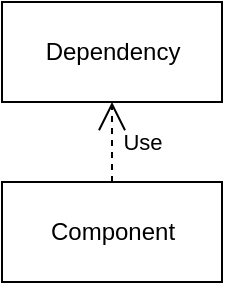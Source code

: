 <mxfile version="13.6.2" type="device" pages="5"><diagram id="i7ywtmSpoFT9w1iroUTY" name="Cover Stable"><mxGraphModel dx="760" dy="653" grid="1" gridSize="10" guides="1" tooltips="1" connect="1" arrows="1" fold="1" page="1" pageScale="1" pageWidth="850" pageHeight="1100" math="0" shadow="0"><root><mxCell id="0"/><mxCell id="1" parent="0"/><mxCell id="14pmoQEmBelkTc4Q8p-7-2" value="Component" style="html=1;" parent="1" vertex="1"><mxGeometry x="520" y="400" width="110" height="50" as="geometry"/></mxCell><mxCell id="14pmoQEmBelkTc4Q8p-7-3" value="Dependency" style="html=1;" parent="1" vertex="1"><mxGeometry x="520" y="310" width="110" height="50" as="geometry"/></mxCell><mxCell id="14pmoQEmBelkTc4Q8p-7-4" value="Use" style="endArrow=open;endSize=12;dashed=1;html=1;entryX=0.5;entryY=1;entryDx=0;entryDy=0;labelBackgroundColor=none;" parent="1" source="14pmoQEmBelkTc4Q8p-7-2" target="14pmoQEmBelkTc4Q8p-7-3" edge="1"><mxGeometry y="-15" width="160" relative="1" as="geometry"><mxPoint x="430" y="480" as="sourcePoint"/><mxPoint x="590" y="480" as="targetPoint"/><mxPoint as="offset"/></mxGeometry></mxCell></root></mxGraphModel></diagram><diagram id="CEycM_y3k7kMBqv3oJGa" name="Cover Volatile"><mxGraphModel dx="1102" dy="947" grid="1" gridSize="10" guides="1" tooltips="1" connect="1" arrows="1" fold="1" page="1" pageScale="1" pageWidth="850" pageHeight="1100" math="0" shadow="0"><root><mxCell id="UKxa0nSqYsF_qDnr7YTN-0"/><mxCell id="UKxa0nSqYsF_qDnr7YTN-1" parent="UKxa0nSqYsF_qDnr7YTN-0"/><mxCell id="UKxa0nSqYsF_qDnr7YTN-2" value="Component" style="html=1;" parent="UKxa0nSqYsF_qDnr7YTN-1" vertex="1"><mxGeometry x="380" y="360" width="160" height="40" as="geometry"/></mxCell><mxCell id="UKxa0nSqYsF_qDnr7YTN-3" value="«interface»&lt;br&gt;&lt;b&gt;DependencyInterface&lt;/b&gt;" style="html=1;" parent="UKxa0nSqYsF_qDnr7YTN-1" vertex="1"><mxGeometry x="380" y="280" width="160" height="40" as="geometry"/></mxCell><mxCell id="UKxa0nSqYsF_qDnr7YTN-4" value="Dependency Implementation 1" style="html=1;whiteSpace=wrap;" parent="UKxa0nSqYsF_qDnr7YTN-1" vertex="1"><mxGeometry x="290" y="200" width="120" height="40" as="geometry"/></mxCell><mxCell id="UKxa0nSqYsF_qDnr7YTN-5" value="Dependency Implementation 2" style="html=1;whiteSpace=wrap;" parent="UKxa0nSqYsF_qDnr7YTN-1" vertex="1"><mxGeometry x="510" y="200" width="120" height="40" as="geometry"/></mxCell><mxCell id="UKxa0nSqYsF_qDnr7YTN-6" value="Use" style="endArrow=open;endSize=12;dashed=1;html=1;entryX=0.458;entryY=1.021;entryDx=0;entryDy=0;labelBackgroundColor=none;labelBorderColor=none;entryPerimeter=0;exitX=0.457;exitY=0.012;exitDx=0;exitDy=0;exitPerimeter=0;" parent="UKxa0nSqYsF_qDnr7YTN-1" source="UKxa0nSqYsF_qDnr7YTN-2" target="UKxa0nSqYsF_qDnr7YTN-3" edge="1"><mxGeometry x="0.037" y="-17" width="160" relative="1" as="geometry"><mxPoint x="370" y="470" as="sourcePoint"/><mxPoint x="530" y="470" as="targetPoint"/><mxPoint as="offset"/></mxGeometry></mxCell><mxCell id="UKxa0nSqYsF_qDnr7YTN-7" value="" style="endArrow=block;dashed=1;endFill=0;endSize=12;html=1;sketch=0;" parent="UKxa0nSqYsF_qDnr7YTN-1" edge="1"><mxGeometry width="160" relative="1" as="geometry"><mxPoint x="350" y="241" as="sourcePoint"/><mxPoint x="380" y="299.66" as="targetPoint"/><Array as="points"><mxPoint x="350" y="300"/></Array></mxGeometry></mxCell><mxCell id="UKxa0nSqYsF_qDnr7YTN-8" value="" style="endArrow=block;dashed=1;endFill=0;endSize=12;html=1;exitX=0.5;exitY=1;exitDx=0;exitDy=0;" parent="UKxa0nSqYsF_qDnr7YTN-1" source="UKxa0nSqYsF_qDnr7YTN-5" edge="1"><mxGeometry width="160" relative="1" as="geometry"><mxPoint x="381" y="299.8" as="sourcePoint"/><mxPoint x="541" y="299.8" as="targetPoint"/><Array as="points"><mxPoint x="570" y="300"/></Array></mxGeometry></mxCell></root></mxGraphModel></diagram><diagram id="2On8jzEgpUroCSHeeRMb" name="Stable dependency"><mxGraphModel dx="525" dy="451" grid="1" gridSize="10" guides="1" tooltips="1" connect="1" arrows="1" fold="1" page="1" pageScale="1" pageWidth="850" pageHeight="1100" math="0" shadow="0"><root><mxCell id="Ph_NZds42zAlP3NQG2Gx-0"/><mxCell id="Ph_NZds42zAlP3NQG2Gx-1" parent="Ph_NZds42zAlP3NQG2Gx-0"/><mxCell id="WQYsr4Yfvzh6uTSOpl7e-0" value="&amp;lt;CountWords /&amp;gt;" style="html=1;" parent="Ph_NZds42zAlP3NQG2Gx-1" vertex="1"><mxGeometry x="520" y="400" width="110" height="50" as="geometry"/></mxCell><mxCell id="WQYsr4Yfvzh6uTSOpl7e-1" value="words" style="html=1;" parent="Ph_NZds42zAlP3NQG2Gx-1" vertex="1"><mxGeometry x="520" y="310" width="110" height="50" as="geometry"/></mxCell><mxCell id="WQYsr4Yfvzh6uTSOpl7e-2" value="Use" style="endArrow=open;endSize=12;dashed=1;html=1;entryX=0.5;entryY=1;entryDx=0;entryDy=0;labelBackgroundColor=none;" parent="Ph_NZds42zAlP3NQG2Gx-1" source="WQYsr4Yfvzh6uTSOpl7e-0" target="WQYsr4Yfvzh6uTSOpl7e-1" edge="1"><mxGeometry y="-15" width="160" relative="1" as="geometry"><mxPoint x="430" y="480" as="sourcePoint"/><mxPoint x="590" y="480" as="targetPoint"/><mxPoint as="offset"/></mxGeometry></mxCell><mxCell id="niCl3nz1jflRrqfVoiRa-1" value="Stable Dependency" style="text;strokeColor=none;fillColor=none;html=1;fontSize=20;fontStyle=1;verticalAlign=middle;align=center;" vertex="1" parent="Ph_NZds42zAlP3NQG2Gx-1"><mxGeometry x="520" y="250" width="100" height="40" as="geometry"/></mxCell></root></mxGraphModel></diagram><diagram id="2dYMTXxXwx3avH2fS8hG" name="Volatile Dependency Bad Design"><mxGraphModel dx="441" dy="379" grid="1" gridSize="10" guides="1" tooltips="1" connect="1" arrows="1" fold="1" page="1" pageScale="1" pageWidth="850" pageHeight="1100" math="0" shadow="0"><root><mxCell id="fcFt-hCe5BlgctOoZrE8-0"/><mxCell id="fcFt-hCe5BlgctOoZrE8-1" parent="fcFt-hCe5BlgctOoZrE8-0"/><mxCell id="8Z4FsvGCvsLMT9Fl2CR_-0" value="&amp;lt;Page /&amp;gt;" style="html=1;" vertex="1" parent="fcFt-hCe5BlgctOoZrE8-1"><mxGeometry x="380" y="360" width="160" height="40" as="geometry"/></mxCell><mxCell id="8Z4FsvGCvsLMT9Fl2CR_-2" value="clientCookie" style="html=1;whiteSpace=wrap;" vertex="1" parent="fcFt-hCe5BlgctOoZrE8-1"><mxGeometry x="330" y="260" width="120" height="40" as="geometry"/></mxCell><mxCell id="8Z4FsvGCvsLMT9Fl2CR_-3" value="serverCookie" style="html=1;whiteSpace=wrap;" vertex="1" parent="fcFt-hCe5BlgctOoZrE8-1"><mxGeometry x="470" y="260" width="120" height="40" as="geometry"/></mxCell><mxCell id="8Z4FsvGCvsLMT9Fl2CR_-7" value="Use" style="endArrow=open;endSize=12;dashed=1;html=1;labelBackgroundColor=none;labelBorderColor=none;exitX=0.5;exitY=0;exitDx=0;exitDy=0;entryX=0.5;entryY=1;entryDx=0;entryDy=0;" edge="1" parent="fcFt-hCe5BlgctOoZrE8-1" source="8Z4FsvGCvsLMT9Fl2CR_-0" target="8Z4FsvGCvsLMT9Fl2CR_-3"><mxGeometry x="0.152" y="-15" width="160" relative="1" as="geometry"><mxPoint x="510" y="360" as="sourcePoint"/><mxPoint x="550" y="303" as="targetPoint"/><mxPoint as="offset"/></mxGeometry></mxCell><mxCell id="8Z4FsvGCvsLMT9Fl2CR_-8" value="Use" style="endArrow=open;endSize=12;dashed=1;html=1;labelBackgroundColor=none;labelBorderColor=none;exitX=0.5;exitY=0;exitDx=0;exitDy=0;entryX=0.5;entryY=1;entryDx=0;entryDy=0;" edge="1" parent="fcFt-hCe5BlgctOoZrE8-1" source="8Z4FsvGCvsLMT9Fl2CR_-0" target="8Z4FsvGCvsLMT9Fl2CR_-2"><mxGeometry x="0.106" y="17" width="160" relative="1" as="geometry"><mxPoint x="350" y="370" as="sourcePoint"/><mxPoint x="440" y="313" as="targetPoint"/><mxPoint as="offset"/></mxGeometry></mxCell><mxCell id="_NMgHR4ta6ZOYUAVhKRe-0" value="Volatile Dependency" style="text;strokeColor=none;fillColor=none;html=1;fontSize=20;fontStyle=1;verticalAlign=middle;align=center;" vertex="1" parent="fcFt-hCe5BlgctOoZrE8-1"><mxGeometry x="410" y="185" width="100" height="40" as="geometry"/></mxCell><mxCell id="_NMgHR4ta6ZOYUAVhKRe-1" value="Bad Design" style="text;strokeColor=none;fillColor=none;html=1;fontSize=14;fontStyle=1;verticalAlign=middle;align=center;fontColor=#CC0000;" vertex="1" parent="fcFt-hCe5BlgctOoZrE8-1"><mxGeometry x="489" y="205" width="100" height="40" as="geometry"/></mxCell></root></mxGraphModel></diagram><diagram id="l2BHxNtu0ClCchN4fEnn" name="Volatile Dependency Better Design"><mxGraphModel dx="256" dy="220" grid="1" gridSize="10" guides="1" tooltips="1" connect="1" arrows="1" fold="1" page="1" pageScale="1" pageWidth="850" pageHeight="1100" math="0" shadow="0"><root><mxCell id="2cHBuiBl2yjwuSu-LtlW-0"/><mxCell id="2cHBuiBl2yjwuSu-LtlW-1" parent="2cHBuiBl2yjwuSu-LtlW-0"/><mxCell id="2cHBuiBl2yjwuSu-LtlW-2" value="&amp;lt;Page /&amp;gt;" style="html=1;" vertex="1" parent="2cHBuiBl2yjwuSu-LtlW-1"><mxGeometry x="380" y="470" width="160" height="40" as="geometry"/></mxCell><mxCell id="2cHBuiBl2yjwuSu-LtlW-3" value="clientCookie" style="html=1;whiteSpace=wrap;" vertex="1" parent="2cHBuiBl2yjwuSu-LtlW-1"><mxGeometry x="280" y="270" width="120" height="40" as="geometry"/></mxCell><mxCell id="2cHBuiBl2yjwuSu-LtlW-4" value="serverCookie" style="html=1;whiteSpace=wrap;" vertex="1" parent="2cHBuiBl2yjwuSu-LtlW-1"><mxGeometry x="520" y="270" width="120" height="40" as="geometry"/></mxCell><mxCell id="2cHBuiBl2yjwuSu-LtlW-5" value="Use" style="endArrow=open;endSize=12;dashed=1;html=1;labelBackgroundColor=none;labelBorderColor=none;exitX=0.5;exitY=0;exitDx=0;exitDy=0;entryX=0.5;entryY=1;entryDx=0;entryDy=0;" edge="1" parent="2cHBuiBl2yjwuSu-LtlW-1" source="2cHBuiBl2yjwuSu-LtlW-2" target="2cHBuiBl2yjwuSu-LtlW-9"><mxGeometry y="-20" width="160" relative="1" as="geometry"><mxPoint x="510" y="360" as="sourcePoint"/><mxPoint x="550" y="303" as="targetPoint"/><mxPoint as="offset"/></mxGeometry></mxCell><mxCell id="2cHBuiBl2yjwuSu-LtlW-7" value="Volatile Dependency" style="text;strokeColor=none;fillColor=none;html=1;fontSize=20;fontStyle=1;verticalAlign=middle;align=center;" vertex="1" parent="2cHBuiBl2yjwuSu-LtlW-1"><mxGeometry x="410" y="191" width="100" height="40" as="geometry"/></mxCell><mxCell id="2cHBuiBl2yjwuSu-LtlW-8" value="Better Design" style="text;strokeColor=none;fillColor=none;html=1;fontSize=14;fontStyle=1;verticalAlign=middle;align=center;fontColor=#006600;" vertex="1" parent="2cHBuiBl2yjwuSu-LtlW-1"><mxGeometry x="489" y="212" width="100" height="40" as="geometry"/></mxCell><mxCell id="2cHBuiBl2yjwuSu-LtlW-9" value="&lt;p style=&quot;margin: 0px ; margin-top: 4px ; text-align: center&quot;&gt;&lt;i&gt;&amp;lt;&amp;lt;Interface&amp;gt;&amp;gt;&lt;/i&gt;&lt;br&gt;&lt;b&gt;Cookie&lt;/b&gt;&lt;/p&gt;&lt;hr size=&quot;1&quot;&gt;&lt;p style=&quot;margin: 0px ; margin-left: 4px&quot;&gt;+ get(string): string&lt;br&gt;+ set(string, string): void&lt;/p&gt;" style="verticalAlign=top;align=left;overflow=fill;fontSize=12;fontFamily=Helvetica;html=1;" vertex="1" parent="2cHBuiBl2yjwuSu-LtlW-1"><mxGeometry x="380" y="350" width="160" height="80" as="geometry"/></mxCell><mxCell id="2cHBuiBl2yjwuSu-LtlW-10" value="" style="endArrow=block;dashed=1;endFill=0;endSize=12;html=1;fontSize=23;fontColor=#006600;entryX=0;entryY=0.25;entryDx=0;entryDy=0;exitX=0.435;exitY=1.035;exitDx=0;exitDy=0;exitPerimeter=0;" edge="1" parent="2cHBuiBl2yjwuSu-LtlW-1" source="2cHBuiBl2yjwuSu-LtlW-3" target="2cHBuiBl2yjwuSu-LtlW-9"><mxGeometry width="160" relative="1" as="geometry"><mxPoint x="350" y="311" as="sourcePoint"/><mxPoint x="510" y="340" as="targetPoint"/><Array as="points"><mxPoint x="332" y="370"/></Array></mxGeometry></mxCell><mxCell id="2cHBuiBl2yjwuSu-LtlW-11" value="" style="endArrow=block;dashed=1;endFill=0;endSize=12;html=1;fontSize=23;fontColor=#006600;entryX=1;entryY=0.25;entryDx=0;entryDy=0;exitX=0.5;exitY=1;exitDx=0;exitDy=0;" edge="1" parent="2cHBuiBl2yjwuSu-LtlW-1" source="2cHBuiBl2yjwuSu-LtlW-4" target="2cHBuiBl2yjwuSu-LtlW-9"><mxGeometry width="160" relative="1" as="geometry"><mxPoint x="579" y="310" as="sourcePoint"/><mxPoint x="609" y="369" as="targetPoint"/><Array as="points"><mxPoint x="580" y="370"/></Array></mxGeometry></mxCell><mxCell id="2cHBuiBl2yjwuSu-LtlW-13" value="Implements" style="text;html=1;strokeColor=none;fillColor=none;align=center;verticalAlign=middle;whiteSpace=wrap;rounded=0;fontSize=11;fontColor=#000000;" vertex="1" parent="2cHBuiBl2yjwuSu-LtlW-1"><mxGeometry x="314" y="330" width="40" height="20" as="geometry"/></mxCell><mxCell id="2cHBuiBl2yjwuSu-LtlW-14" value="Implements" style="text;html=1;strokeColor=none;fillColor=none;align=center;verticalAlign=middle;whiteSpace=wrap;rounded=0;fontSize=11;fontColor=#000000;" vertex="1" parent="2cHBuiBl2yjwuSu-LtlW-1"><mxGeometry x="561" y="330" width="40" height="20" as="geometry"/></mxCell></root></mxGraphModel></diagram></mxfile>